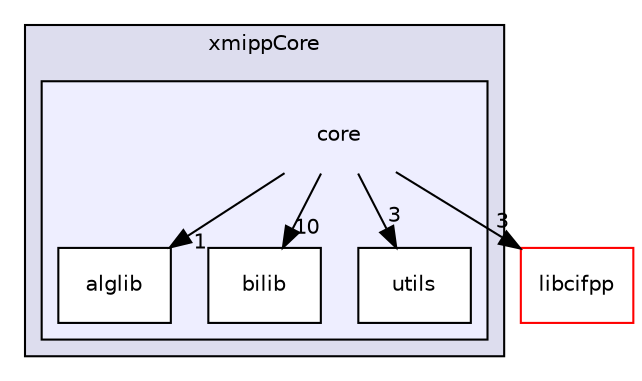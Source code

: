digraph "xmippCore/core" {
  compound=true
  node [ fontsize="10", fontname="Helvetica"];
  edge [ labelfontsize="10", labelfontname="Helvetica"];
  subgraph clusterdir_ce4d0d8fc85c2c70612466225bfce71d {
    graph [ bgcolor="#ddddee", pencolor="black", label="xmippCore" fontname="Helvetica", fontsize="10", URL="dir_ce4d0d8fc85c2c70612466225bfce71d.html"]
  subgraph clusterdir_7b263f08efd4b5bafd60790250e211a5 {
    graph [ bgcolor="#eeeeff", pencolor="black", label="" URL="dir_7b263f08efd4b5bafd60790250e211a5.html"];
    dir_7b263f08efd4b5bafd60790250e211a5 [shape=plaintext label="core"];
    dir_c2e047ba70bb013893d44b36d4a7f321 [shape=box label="alglib" color="black" fillcolor="white" style="filled" URL="dir_c2e047ba70bb013893d44b36d4a7f321.html"];
    dir_632e44ba5bf8ddd0dc3d3bec3c646df1 [shape=box label="bilib" color="black" fillcolor="white" style="filled" URL="dir_632e44ba5bf8ddd0dc3d3bec3c646df1.html"];
    dir_19cbdcab4289ba5f893c75870b8b66aa [shape=box label="utils" color="black" fillcolor="white" style="filled" URL="dir_19cbdcab4289ba5f893c75870b8b66aa.html"];
  }
  }
  dir_b362365bb487ae6494754fd242eeb3c9 [shape=box label="libcifpp" fillcolor="white" style="filled" color="red" URL="dir_b362365bb487ae6494754fd242eeb3c9.html"];
  dir_7b263f08efd4b5bafd60790250e211a5->dir_c2e047ba70bb013893d44b36d4a7f321 [headlabel="1", labeldistance=1.5 headhref="dir_000324_000325.html"];
  dir_7b263f08efd4b5bafd60790250e211a5->dir_632e44ba5bf8ddd0dc3d3bec3c646df1 [headlabel="10", labeldistance=1.5 headhref="dir_000324_000326.html"];
  dir_7b263f08efd4b5bafd60790250e211a5->dir_b362365bb487ae6494754fd242eeb3c9 [headlabel="3", labeldistance=1.5 headhref="dir_000324_000001.html"];
  dir_7b263f08efd4b5bafd60790250e211a5->dir_19cbdcab4289ba5f893c75870b8b66aa [headlabel="3", labeldistance=1.5 headhref="dir_000324_000332.html"];
}
